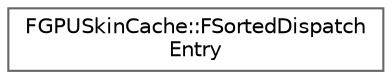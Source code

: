 digraph "Graphical Class Hierarchy"
{
 // INTERACTIVE_SVG=YES
 // LATEX_PDF_SIZE
  bgcolor="transparent";
  edge [fontname=Helvetica,fontsize=10,labelfontname=Helvetica,labelfontsize=10];
  node [fontname=Helvetica,fontsize=10,shape=box,height=0.2,width=0.4];
  rankdir="LR";
  Node0 [id="Node000000",label="FGPUSkinCache::FSortedDispatch\lEntry",height=0.2,width=0.4,color="grey40", fillcolor="white", style="filled",URL="$d4/d72/structFGPUSkinCache_1_1FSortedDispatchEntry.html",tooltip=" "];
}
